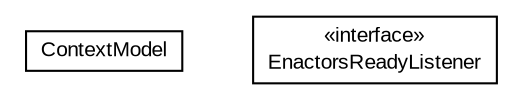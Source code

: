#!/usr/local/bin/dot
#
# Class diagram 
# Generated by UMLGraph version 5.3 (http://www.umlgraph.org/)
#

digraph G {
	edge [fontname="arial",fontsize=10,labelfontname="arial",labelfontsize=10];
	node [fontname="arial",fontsize=10,shape=plaintext];
	nodesep=0.25;
	ranksep=0.5;
	// context.apps.ContextModel
	c11741 [label=<<table title="context.apps.ContextModel" border="0" cellborder="1" cellspacing="0" cellpadding="2" port="p" href="./ContextModel.html">
		<tr><td><table border="0" cellspacing="0" cellpadding="1">
<tr><td align="center" balign="center"> ContextModel </td></tr>
		</table></td></tr>
		</table>>, fontname="arial", fontcolor="black", fontsize=10.0];
	// context.apps.ContextModel.EnactorsReadyListener
	c11742 [label=<<table title="context.apps.ContextModel.EnactorsReadyListener" border="0" cellborder="1" cellspacing="0" cellpadding="2" port="p" href="./ContextModel.EnactorsReadyListener.html">
		<tr><td><table border="0" cellspacing="0" cellpadding="1">
<tr><td align="center" balign="center"> &#171;interface&#187; </td></tr>
<tr><td align="center" balign="center"> EnactorsReadyListener </td></tr>
		</table></td></tr>
		</table>>, fontname="arial", fontcolor="black", fontsize=10.0];
}

